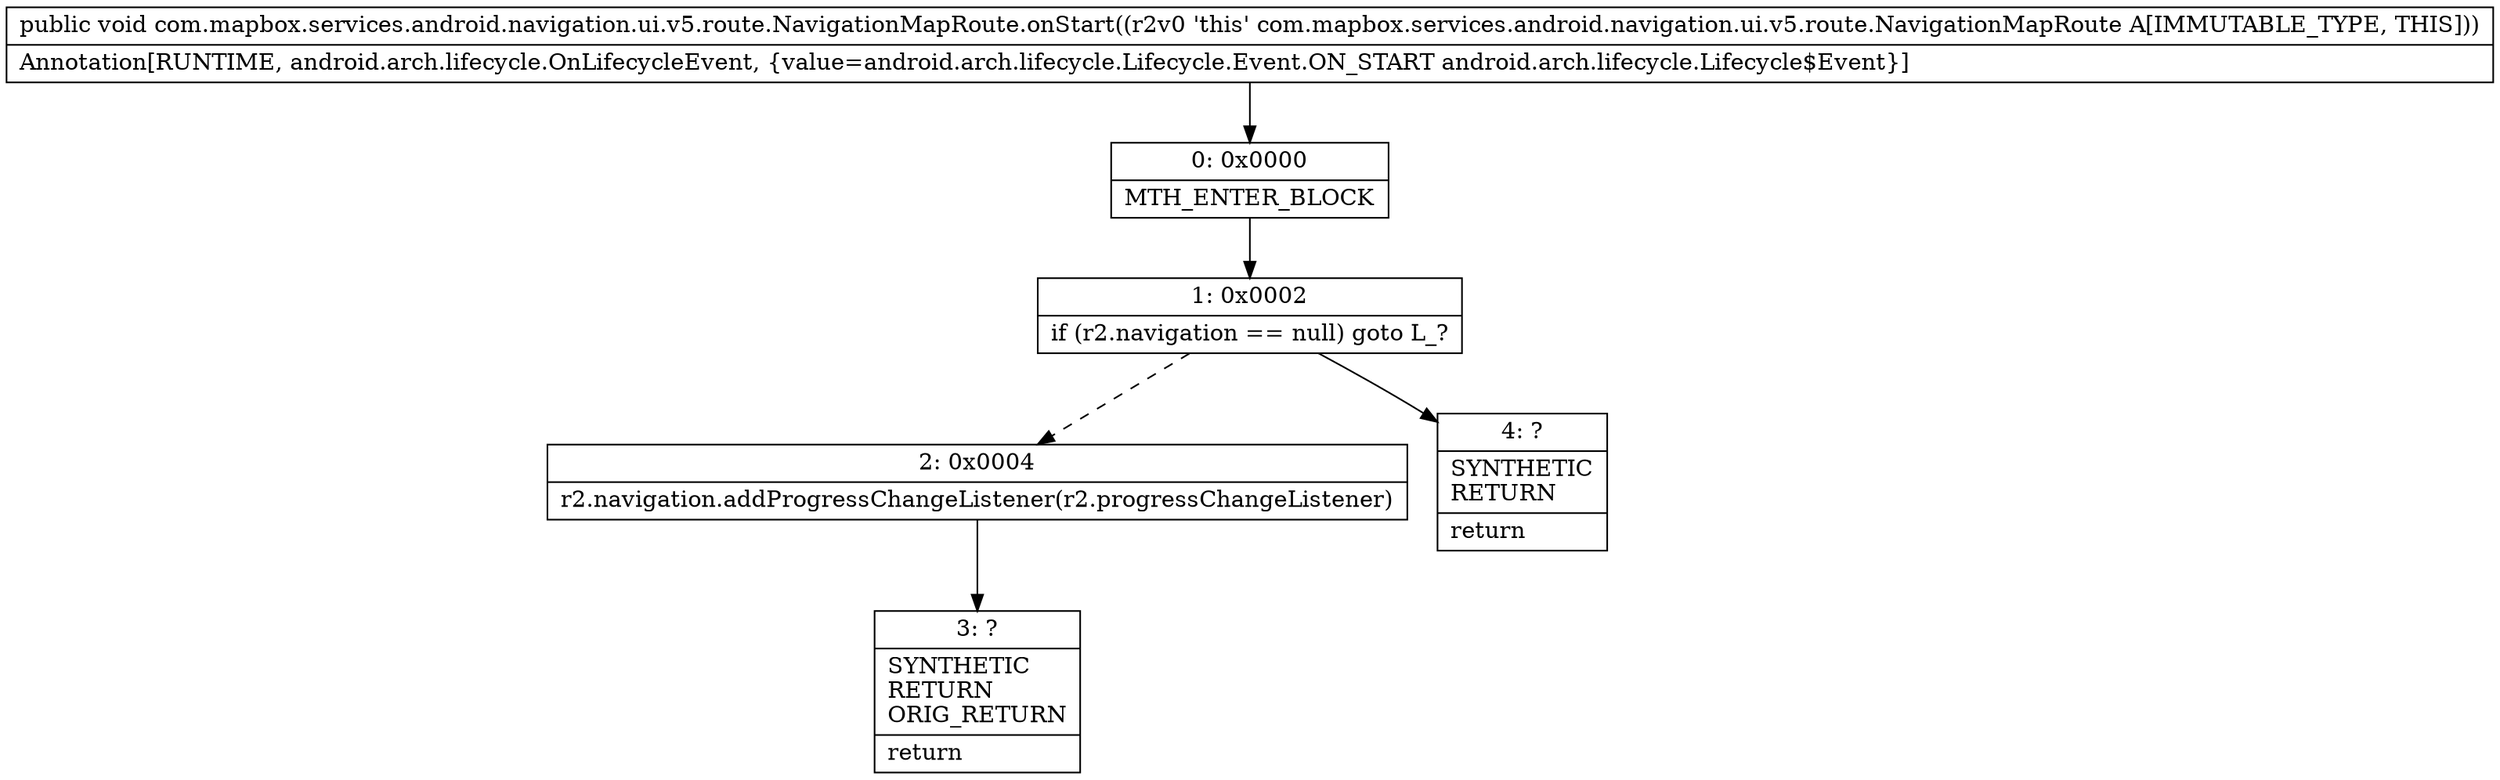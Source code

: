 digraph "CFG forcom.mapbox.services.android.navigation.ui.v5.route.NavigationMapRoute.onStart()V" {
Node_0 [shape=record,label="{0\:\ 0x0000|MTH_ENTER_BLOCK\l}"];
Node_1 [shape=record,label="{1\:\ 0x0002|if (r2.navigation == null) goto L_?\l}"];
Node_2 [shape=record,label="{2\:\ 0x0004|r2.navigation.addProgressChangeListener(r2.progressChangeListener)\l}"];
Node_3 [shape=record,label="{3\:\ ?|SYNTHETIC\lRETURN\lORIG_RETURN\l|return\l}"];
Node_4 [shape=record,label="{4\:\ ?|SYNTHETIC\lRETURN\l|return\l}"];
MethodNode[shape=record,label="{public void com.mapbox.services.android.navigation.ui.v5.route.NavigationMapRoute.onStart((r2v0 'this' com.mapbox.services.android.navigation.ui.v5.route.NavigationMapRoute A[IMMUTABLE_TYPE, THIS]))  | Annotation[RUNTIME, android.arch.lifecycle.OnLifecycleEvent, \{value=android.arch.lifecycle.Lifecycle.Event.ON_START android.arch.lifecycle.Lifecycle$Event\}]\l}"];
MethodNode -> Node_0;
Node_0 -> Node_1;
Node_1 -> Node_2[style=dashed];
Node_1 -> Node_4;
Node_2 -> Node_3;
}

